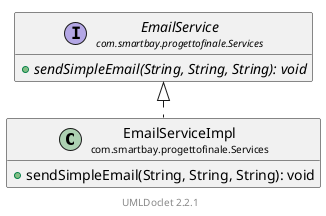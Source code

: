 @startuml
    ' Copyright to this UML and generated images belongs to the author of the corresponding Java sources.

    ' This UML was generated by UMLDoclet (C) Copyright 2016-2025 Talsma ICT.
    ' UMLDoclet 2.2.1 is licensed under the Apache License, version 2.0
    ' and contains parts of PlantUML 1.2024.7 (ASL) Copyright 2009-2025, Arnaud Roques.

    !pragma layout smetana

    set namespaceSeparator none
    hide empty fields
    hide empty methods

    class "<size:14>EmailServiceImpl\n<size:10>com.smartbay.progettofinale.Services" as com.smartbay.progettofinale.Services.EmailServiceImpl [[EmailServiceImpl.html]] {
        +sendSimpleEmail(String, String, String): void
    }

    interface "<size:14>EmailService\n<size:10>com.smartbay.progettofinale.Services" as com.smartbay.progettofinale.Services.EmailService [[EmailService.html]] {
        {abstract} +sendSimpleEmail(String, String, String): void
    }

    com.smartbay.progettofinale.Services.EmailService <|.. com.smartbay.progettofinale.Services.EmailServiceImpl

    <style>
        footer {
            HyperLinkColor #8
            HyperLinkUnderlineThickness 0
        }
    </style>
    footer \n[[https://github.com/talsma-ict/umldoclet UMLDoclet 2.2.1]]
    ' Generated 2025-08-29T16:57:39.592243543+02:00[Europe/Rome]
@enduml

